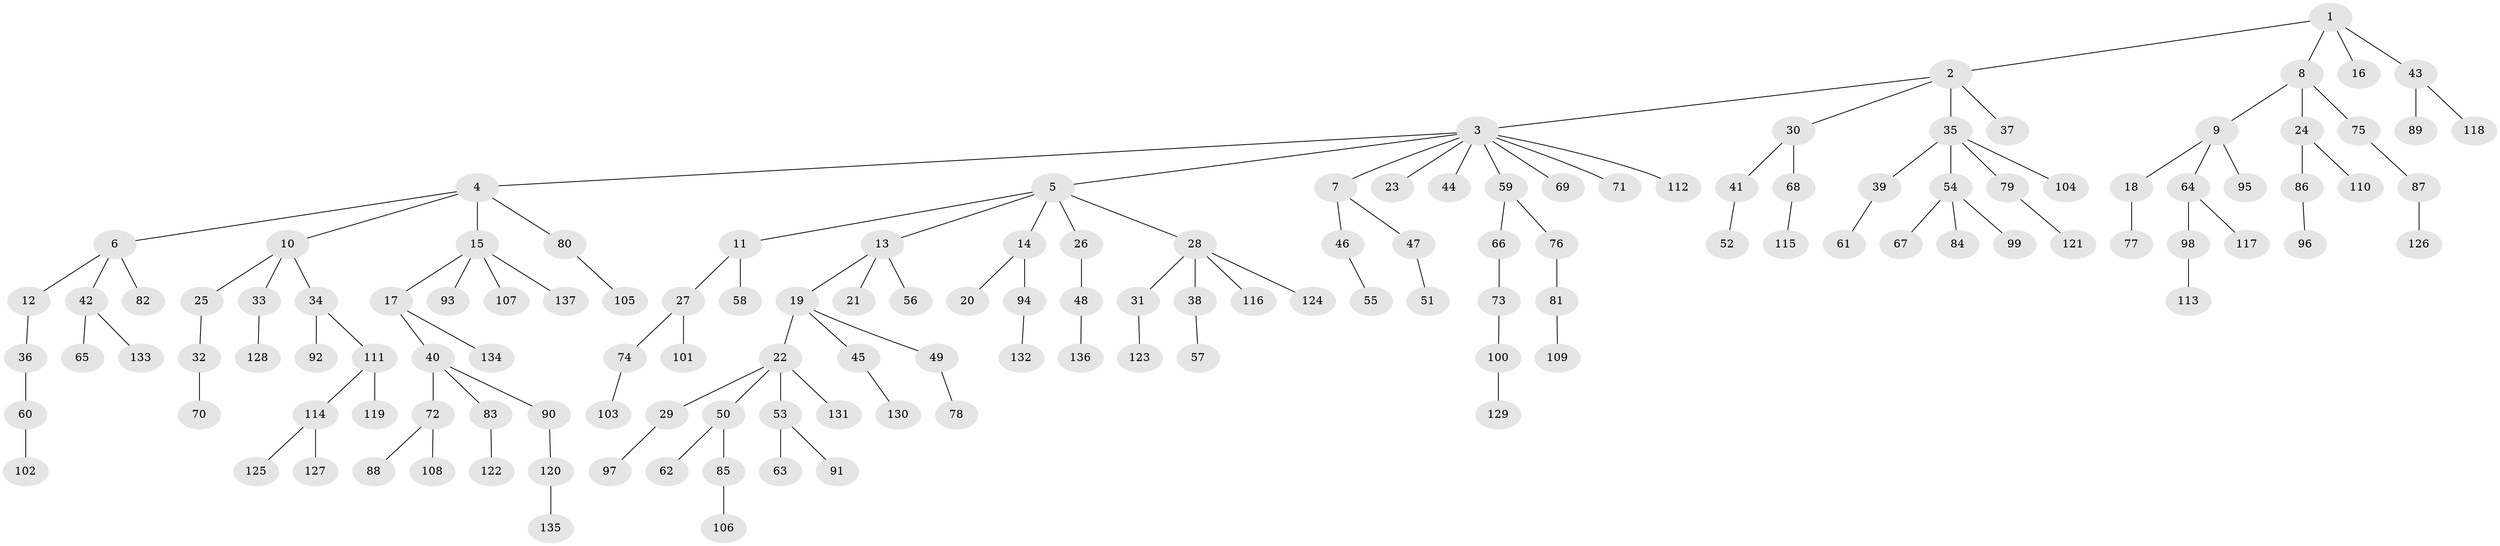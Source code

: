 // Generated by graph-tools (version 1.1) at 2025/37/03/09/25 02:37:01]
// undirected, 137 vertices, 136 edges
graph export_dot {
graph [start="1"]
  node [color=gray90,style=filled];
  1;
  2;
  3;
  4;
  5;
  6;
  7;
  8;
  9;
  10;
  11;
  12;
  13;
  14;
  15;
  16;
  17;
  18;
  19;
  20;
  21;
  22;
  23;
  24;
  25;
  26;
  27;
  28;
  29;
  30;
  31;
  32;
  33;
  34;
  35;
  36;
  37;
  38;
  39;
  40;
  41;
  42;
  43;
  44;
  45;
  46;
  47;
  48;
  49;
  50;
  51;
  52;
  53;
  54;
  55;
  56;
  57;
  58;
  59;
  60;
  61;
  62;
  63;
  64;
  65;
  66;
  67;
  68;
  69;
  70;
  71;
  72;
  73;
  74;
  75;
  76;
  77;
  78;
  79;
  80;
  81;
  82;
  83;
  84;
  85;
  86;
  87;
  88;
  89;
  90;
  91;
  92;
  93;
  94;
  95;
  96;
  97;
  98;
  99;
  100;
  101;
  102;
  103;
  104;
  105;
  106;
  107;
  108;
  109;
  110;
  111;
  112;
  113;
  114;
  115;
  116;
  117;
  118;
  119;
  120;
  121;
  122;
  123;
  124;
  125;
  126;
  127;
  128;
  129;
  130;
  131;
  132;
  133;
  134;
  135;
  136;
  137;
  1 -- 2;
  1 -- 8;
  1 -- 16;
  1 -- 43;
  2 -- 3;
  2 -- 30;
  2 -- 35;
  2 -- 37;
  3 -- 4;
  3 -- 5;
  3 -- 7;
  3 -- 23;
  3 -- 44;
  3 -- 59;
  3 -- 69;
  3 -- 71;
  3 -- 112;
  4 -- 6;
  4 -- 10;
  4 -- 15;
  4 -- 80;
  5 -- 11;
  5 -- 13;
  5 -- 14;
  5 -- 26;
  5 -- 28;
  6 -- 12;
  6 -- 42;
  6 -- 82;
  7 -- 46;
  7 -- 47;
  8 -- 9;
  8 -- 24;
  8 -- 75;
  9 -- 18;
  9 -- 64;
  9 -- 95;
  10 -- 25;
  10 -- 33;
  10 -- 34;
  11 -- 27;
  11 -- 58;
  12 -- 36;
  13 -- 19;
  13 -- 21;
  13 -- 56;
  14 -- 20;
  14 -- 94;
  15 -- 17;
  15 -- 93;
  15 -- 107;
  15 -- 137;
  17 -- 40;
  17 -- 134;
  18 -- 77;
  19 -- 22;
  19 -- 45;
  19 -- 49;
  22 -- 29;
  22 -- 50;
  22 -- 53;
  22 -- 131;
  24 -- 86;
  24 -- 110;
  25 -- 32;
  26 -- 48;
  27 -- 74;
  27 -- 101;
  28 -- 31;
  28 -- 38;
  28 -- 116;
  28 -- 124;
  29 -- 97;
  30 -- 41;
  30 -- 68;
  31 -- 123;
  32 -- 70;
  33 -- 128;
  34 -- 92;
  34 -- 111;
  35 -- 39;
  35 -- 54;
  35 -- 79;
  35 -- 104;
  36 -- 60;
  38 -- 57;
  39 -- 61;
  40 -- 72;
  40 -- 83;
  40 -- 90;
  41 -- 52;
  42 -- 65;
  42 -- 133;
  43 -- 89;
  43 -- 118;
  45 -- 130;
  46 -- 55;
  47 -- 51;
  48 -- 136;
  49 -- 78;
  50 -- 62;
  50 -- 85;
  53 -- 63;
  53 -- 91;
  54 -- 67;
  54 -- 84;
  54 -- 99;
  59 -- 66;
  59 -- 76;
  60 -- 102;
  64 -- 98;
  64 -- 117;
  66 -- 73;
  68 -- 115;
  72 -- 88;
  72 -- 108;
  73 -- 100;
  74 -- 103;
  75 -- 87;
  76 -- 81;
  79 -- 121;
  80 -- 105;
  81 -- 109;
  83 -- 122;
  85 -- 106;
  86 -- 96;
  87 -- 126;
  90 -- 120;
  94 -- 132;
  98 -- 113;
  100 -- 129;
  111 -- 114;
  111 -- 119;
  114 -- 125;
  114 -- 127;
  120 -- 135;
}
